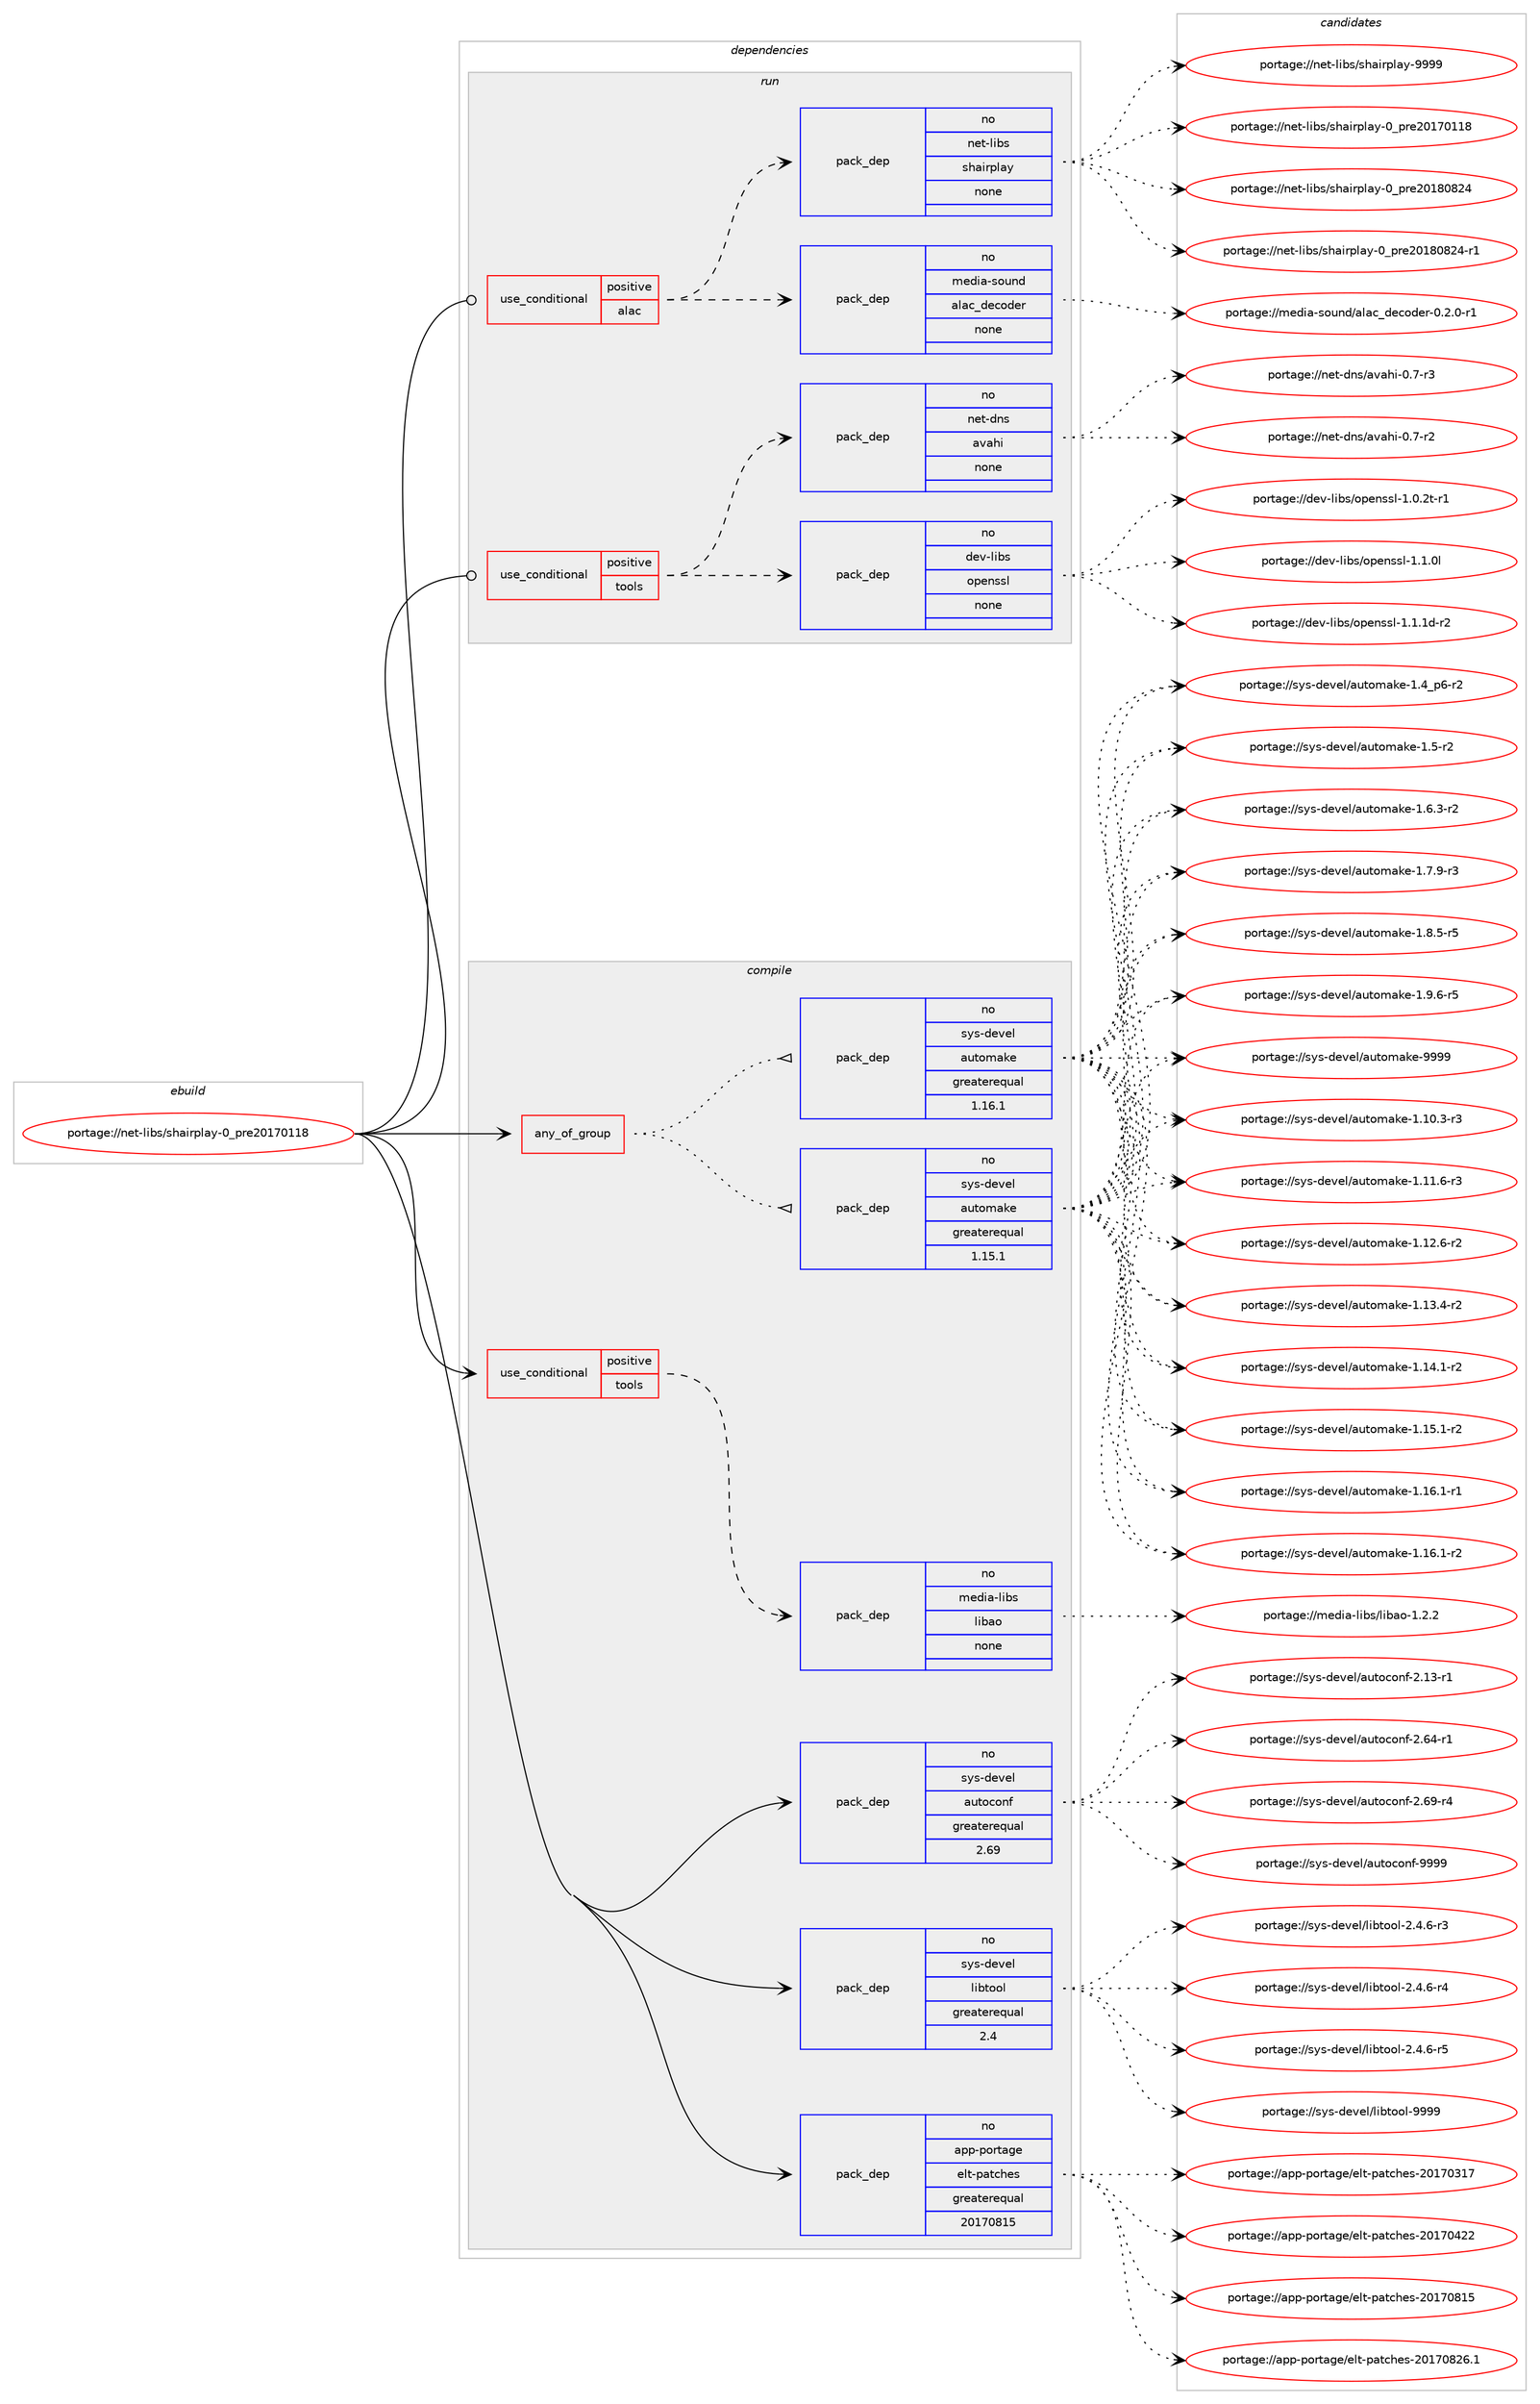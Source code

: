 digraph prolog {

# *************
# Graph options
# *************

newrank=true;
concentrate=true;
compound=true;
graph [rankdir=LR,fontname=Helvetica,fontsize=10,ranksep=1.5];#, ranksep=2.5, nodesep=0.2];
edge  [arrowhead=vee];
node  [fontname=Helvetica,fontsize=10];

# **********
# The ebuild
# **********

subgraph cluster_leftcol {
color=gray;
rank=same;
label=<<i>ebuild</i>>;
id [label="portage://net-libs/shairplay-0_pre20170118", color=red, width=4, href="../net-libs/shairplay-0_pre20170118.svg"];
}

# ****************
# The dependencies
# ****************

subgraph cluster_midcol {
color=gray;
label=<<i>dependencies</i>>;
subgraph cluster_compile {
fillcolor="#eeeeee";
style=filled;
label=<<i>compile</i>>;
subgraph any5864 {
dependency361486 [label=<<TABLE BORDER="0" CELLBORDER="1" CELLSPACING="0" CELLPADDING="4"><TR><TD CELLPADDING="10">any_of_group</TD></TR></TABLE>>, shape=none, color=red];subgraph pack265016 {
dependency361487 [label=<<TABLE BORDER="0" CELLBORDER="1" CELLSPACING="0" CELLPADDING="4" WIDTH="220"><TR><TD ROWSPAN="6" CELLPADDING="30">pack_dep</TD></TR><TR><TD WIDTH="110">no</TD></TR><TR><TD>sys-devel</TD></TR><TR><TD>automake</TD></TR><TR><TD>greaterequal</TD></TR><TR><TD>1.16.1</TD></TR></TABLE>>, shape=none, color=blue];
}
dependency361486:e -> dependency361487:w [weight=20,style="dotted",arrowhead="oinv"];
subgraph pack265017 {
dependency361488 [label=<<TABLE BORDER="0" CELLBORDER="1" CELLSPACING="0" CELLPADDING="4" WIDTH="220"><TR><TD ROWSPAN="6" CELLPADDING="30">pack_dep</TD></TR><TR><TD WIDTH="110">no</TD></TR><TR><TD>sys-devel</TD></TR><TR><TD>automake</TD></TR><TR><TD>greaterequal</TD></TR><TR><TD>1.15.1</TD></TR></TABLE>>, shape=none, color=blue];
}
dependency361486:e -> dependency361488:w [weight=20,style="dotted",arrowhead="oinv"];
}
id:e -> dependency361486:w [weight=20,style="solid",arrowhead="vee"];
subgraph cond90454 {
dependency361489 [label=<<TABLE BORDER="0" CELLBORDER="1" CELLSPACING="0" CELLPADDING="4"><TR><TD ROWSPAN="3" CELLPADDING="10">use_conditional</TD></TR><TR><TD>positive</TD></TR><TR><TD>tools</TD></TR></TABLE>>, shape=none, color=red];
subgraph pack265018 {
dependency361490 [label=<<TABLE BORDER="0" CELLBORDER="1" CELLSPACING="0" CELLPADDING="4" WIDTH="220"><TR><TD ROWSPAN="6" CELLPADDING="30">pack_dep</TD></TR><TR><TD WIDTH="110">no</TD></TR><TR><TD>media-libs</TD></TR><TR><TD>libao</TD></TR><TR><TD>none</TD></TR><TR><TD></TD></TR></TABLE>>, shape=none, color=blue];
}
dependency361489:e -> dependency361490:w [weight=20,style="dashed",arrowhead="vee"];
}
id:e -> dependency361489:w [weight=20,style="solid",arrowhead="vee"];
subgraph pack265019 {
dependency361491 [label=<<TABLE BORDER="0" CELLBORDER="1" CELLSPACING="0" CELLPADDING="4" WIDTH="220"><TR><TD ROWSPAN="6" CELLPADDING="30">pack_dep</TD></TR><TR><TD WIDTH="110">no</TD></TR><TR><TD>app-portage</TD></TR><TR><TD>elt-patches</TD></TR><TR><TD>greaterequal</TD></TR><TR><TD>20170815</TD></TR></TABLE>>, shape=none, color=blue];
}
id:e -> dependency361491:w [weight=20,style="solid",arrowhead="vee"];
subgraph pack265020 {
dependency361492 [label=<<TABLE BORDER="0" CELLBORDER="1" CELLSPACING="0" CELLPADDING="4" WIDTH="220"><TR><TD ROWSPAN="6" CELLPADDING="30">pack_dep</TD></TR><TR><TD WIDTH="110">no</TD></TR><TR><TD>sys-devel</TD></TR><TR><TD>autoconf</TD></TR><TR><TD>greaterequal</TD></TR><TR><TD>2.69</TD></TR></TABLE>>, shape=none, color=blue];
}
id:e -> dependency361492:w [weight=20,style="solid",arrowhead="vee"];
subgraph pack265021 {
dependency361493 [label=<<TABLE BORDER="0" CELLBORDER="1" CELLSPACING="0" CELLPADDING="4" WIDTH="220"><TR><TD ROWSPAN="6" CELLPADDING="30">pack_dep</TD></TR><TR><TD WIDTH="110">no</TD></TR><TR><TD>sys-devel</TD></TR><TR><TD>libtool</TD></TR><TR><TD>greaterequal</TD></TR><TR><TD>2.4</TD></TR></TABLE>>, shape=none, color=blue];
}
id:e -> dependency361493:w [weight=20,style="solid",arrowhead="vee"];
}
subgraph cluster_compileandrun {
fillcolor="#eeeeee";
style=filled;
label=<<i>compile and run</i>>;
}
subgraph cluster_run {
fillcolor="#eeeeee";
style=filled;
label=<<i>run</i>>;
subgraph cond90455 {
dependency361494 [label=<<TABLE BORDER="0" CELLBORDER="1" CELLSPACING="0" CELLPADDING="4"><TR><TD ROWSPAN="3" CELLPADDING="10">use_conditional</TD></TR><TR><TD>positive</TD></TR><TR><TD>alac</TD></TR></TABLE>>, shape=none, color=red];
subgraph pack265022 {
dependency361495 [label=<<TABLE BORDER="0" CELLBORDER="1" CELLSPACING="0" CELLPADDING="4" WIDTH="220"><TR><TD ROWSPAN="6" CELLPADDING="30">pack_dep</TD></TR><TR><TD WIDTH="110">no</TD></TR><TR><TD>media-sound</TD></TR><TR><TD>alac_decoder</TD></TR><TR><TD>none</TD></TR><TR><TD></TD></TR></TABLE>>, shape=none, color=blue];
}
dependency361494:e -> dependency361495:w [weight=20,style="dashed",arrowhead="vee"];
subgraph pack265023 {
dependency361496 [label=<<TABLE BORDER="0" CELLBORDER="1" CELLSPACING="0" CELLPADDING="4" WIDTH="220"><TR><TD ROWSPAN="6" CELLPADDING="30">pack_dep</TD></TR><TR><TD WIDTH="110">no</TD></TR><TR><TD>net-libs</TD></TR><TR><TD>shairplay</TD></TR><TR><TD>none</TD></TR><TR><TD></TD></TR></TABLE>>, shape=none, color=blue];
}
dependency361494:e -> dependency361496:w [weight=20,style="dashed",arrowhead="vee"];
}
id:e -> dependency361494:w [weight=20,style="solid",arrowhead="odot"];
subgraph cond90456 {
dependency361497 [label=<<TABLE BORDER="0" CELLBORDER="1" CELLSPACING="0" CELLPADDING="4"><TR><TD ROWSPAN="3" CELLPADDING="10">use_conditional</TD></TR><TR><TD>positive</TD></TR><TR><TD>tools</TD></TR></TABLE>>, shape=none, color=red];
subgraph pack265024 {
dependency361498 [label=<<TABLE BORDER="0" CELLBORDER="1" CELLSPACING="0" CELLPADDING="4" WIDTH="220"><TR><TD ROWSPAN="6" CELLPADDING="30">pack_dep</TD></TR><TR><TD WIDTH="110">no</TD></TR><TR><TD>dev-libs</TD></TR><TR><TD>openssl</TD></TR><TR><TD>none</TD></TR><TR><TD></TD></TR></TABLE>>, shape=none, color=blue];
}
dependency361497:e -> dependency361498:w [weight=20,style="dashed",arrowhead="vee"];
subgraph pack265025 {
dependency361499 [label=<<TABLE BORDER="0" CELLBORDER="1" CELLSPACING="0" CELLPADDING="4" WIDTH="220"><TR><TD ROWSPAN="6" CELLPADDING="30">pack_dep</TD></TR><TR><TD WIDTH="110">no</TD></TR><TR><TD>net-dns</TD></TR><TR><TD>avahi</TD></TR><TR><TD>none</TD></TR><TR><TD></TD></TR></TABLE>>, shape=none, color=blue];
}
dependency361497:e -> dependency361499:w [weight=20,style="dashed",arrowhead="vee"];
}
id:e -> dependency361497:w [weight=20,style="solid",arrowhead="odot"];
}
}

# **************
# The candidates
# **************

subgraph cluster_choices {
rank=same;
color=gray;
label=<<i>candidates</i>>;

subgraph choice265016 {
color=black;
nodesep=1;
choiceportage11512111545100101118101108479711711611110997107101454946494846514511451 [label="portage://sys-devel/automake-1.10.3-r3", color=red, width=4,href="../sys-devel/automake-1.10.3-r3.svg"];
choiceportage11512111545100101118101108479711711611110997107101454946494946544511451 [label="portage://sys-devel/automake-1.11.6-r3", color=red, width=4,href="../sys-devel/automake-1.11.6-r3.svg"];
choiceportage11512111545100101118101108479711711611110997107101454946495046544511450 [label="portage://sys-devel/automake-1.12.6-r2", color=red, width=4,href="../sys-devel/automake-1.12.6-r2.svg"];
choiceportage11512111545100101118101108479711711611110997107101454946495146524511450 [label="portage://sys-devel/automake-1.13.4-r2", color=red, width=4,href="../sys-devel/automake-1.13.4-r2.svg"];
choiceportage11512111545100101118101108479711711611110997107101454946495246494511450 [label="portage://sys-devel/automake-1.14.1-r2", color=red, width=4,href="../sys-devel/automake-1.14.1-r2.svg"];
choiceportage11512111545100101118101108479711711611110997107101454946495346494511450 [label="portage://sys-devel/automake-1.15.1-r2", color=red, width=4,href="../sys-devel/automake-1.15.1-r2.svg"];
choiceportage11512111545100101118101108479711711611110997107101454946495446494511449 [label="portage://sys-devel/automake-1.16.1-r1", color=red, width=4,href="../sys-devel/automake-1.16.1-r1.svg"];
choiceportage11512111545100101118101108479711711611110997107101454946495446494511450 [label="portage://sys-devel/automake-1.16.1-r2", color=red, width=4,href="../sys-devel/automake-1.16.1-r2.svg"];
choiceportage115121115451001011181011084797117116111109971071014549465295112544511450 [label="portage://sys-devel/automake-1.4_p6-r2", color=red, width=4,href="../sys-devel/automake-1.4_p6-r2.svg"];
choiceportage11512111545100101118101108479711711611110997107101454946534511450 [label="portage://sys-devel/automake-1.5-r2", color=red, width=4,href="../sys-devel/automake-1.5-r2.svg"];
choiceportage115121115451001011181011084797117116111109971071014549465446514511450 [label="portage://sys-devel/automake-1.6.3-r2", color=red, width=4,href="../sys-devel/automake-1.6.3-r2.svg"];
choiceportage115121115451001011181011084797117116111109971071014549465546574511451 [label="portage://sys-devel/automake-1.7.9-r3", color=red, width=4,href="../sys-devel/automake-1.7.9-r3.svg"];
choiceportage115121115451001011181011084797117116111109971071014549465646534511453 [label="portage://sys-devel/automake-1.8.5-r5", color=red, width=4,href="../sys-devel/automake-1.8.5-r5.svg"];
choiceportage115121115451001011181011084797117116111109971071014549465746544511453 [label="portage://sys-devel/automake-1.9.6-r5", color=red, width=4,href="../sys-devel/automake-1.9.6-r5.svg"];
choiceportage115121115451001011181011084797117116111109971071014557575757 [label="portage://sys-devel/automake-9999", color=red, width=4,href="../sys-devel/automake-9999.svg"];
dependency361487:e -> choiceportage11512111545100101118101108479711711611110997107101454946494846514511451:w [style=dotted,weight="100"];
dependency361487:e -> choiceportage11512111545100101118101108479711711611110997107101454946494946544511451:w [style=dotted,weight="100"];
dependency361487:e -> choiceportage11512111545100101118101108479711711611110997107101454946495046544511450:w [style=dotted,weight="100"];
dependency361487:e -> choiceportage11512111545100101118101108479711711611110997107101454946495146524511450:w [style=dotted,weight="100"];
dependency361487:e -> choiceportage11512111545100101118101108479711711611110997107101454946495246494511450:w [style=dotted,weight="100"];
dependency361487:e -> choiceportage11512111545100101118101108479711711611110997107101454946495346494511450:w [style=dotted,weight="100"];
dependency361487:e -> choiceportage11512111545100101118101108479711711611110997107101454946495446494511449:w [style=dotted,weight="100"];
dependency361487:e -> choiceportage11512111545100101118101108479711711611110997107101454946495446494511450:w [style=dotted,weight="100"];
dependency361487:e -> choiceportage115121115451001011181011084797117116111109971071014549465295112544511450:w [style=dotted,weight="100"];
dependency361487:e -> choiceportage11512111545100101118101108479711711611110997107101454946534511450:w [style=dotted,weight="100"];
dependency361487:e -> choiceportage115121115451001011181011084797117116111109971071014549465446514511450:w [style=dotted,weight="100"];
dependency361487:e -> choiceportage115121115451001011181011084797117116111109971071014549465546574511451:w [style=dotted,weight="100"];
dependency361487:e -> choiceportage115121115451001011181011084797117116111109971071014549465646534511453:w [style=dotted,weight="100"];
dependency361487:e -> choiceportage115121115451001011181011084797117116111109971071014549465746544511453:w [style=dotted,weight="100"];
dependency361487:e -> choiceportage115121115451001011181011084797117116111109971071014557575757:w [style=dotted,weight="100"];
}
subgraph choice265017 {
color=black;
nodesep=1;
choiceportage11512111545100101118101108479711711611110997107101454946494846514511451 [label="portage://sys-devel/automake-1.10.3-r3", color=red, width=4,href="../sys-devel/automake-1.10.3-r3.svg"];
choiceportage11512111545100101118101108479711711611110997107101454946494946544511451 [label="portage://sys-devel/automake-1.11.6-r3", color=red, width=4,href="../sys-devel/automake-1.11.6-r3.svg"];
choiceportage11512111545100101118101108479711711611110997107101454946495046544511450 [label="portage://sys-devel/automake-1.12.6-r2", color=red, width=4,href="../sys-devel/automake-1.12.6-r2.svg"];
choiceportage11512111545100101118101108479711711611110997107101454946495146524511450 [label="portage://sys-devel/automake-1.13.4-r2", color=red, width=4,href="../sys-devel/automake-1.13.4-r2.svg"];
choiceportage11512111545100101118101108479711711611110997107101454946495246494511450 [label="portage://sys-devel/automake-1.14.1-r2", color=red, width=4,href="../sys-devel/automake-1.14.1-r2.svg"];
choiceportage11512111545100101118101108479711711611110997107101454946495346494511450 [label="portage://sys-devel/automake-1.15.1-r2", color=red, width=4,href="../sys-devel/automake-1.15.1-r2.svg"];
choiceportage11512111545100101118101108479711711611110997107101454946495446494511449 [label="portage://sys-devel/automake-1.16.1-r1", color=red, width=4,href="../sys-devel/automake-1.16.1-r1.svg"];
choiceportage11512111545100101118101108479711711611110997107101454946495446494511450 [label="portage://sys-devel/automake-1.16.1-r2", color=red, width=4,href="../sys-devel/automake-1.16.1-r2.svg"];
choiceportage115121115451001011181011084797117116111109971071014549465295112544511450 [label="portage://sys-devel/automake-1.4_p6-r2", color=red, width=4,href="../sys-devel/automake-1.4_p6-r2.svg"];
choiceportage11512111545100101118101108479711711611110997107101454946534511450 [label="portage://sys-devel/automake-1.5-r2", color=red, width=4,href="../sys-devel/automake-1.5-r2.svg"];
choiceportage115121115451001011181011084797117116111109971071014549465446514511450 [label="portage://sys-devel/automake-1.6.3-r2", color=red, width=4,href="../sys-devel/automake-1.6.3-r2.svg"];
choiceportage115121115451001011181011084797117116111109971071014549465546574511451 [label="portage://sys-devel/automake-1.7.9-r3", color=red, width=4,href="../sys-devel/automake-1.7.9-r3.svg"];
choiceportage115121115451001011181011084797117116111109971071014549465646534511453 [label="portage://sys-devel/automake-1.8.5-r5", color=red, width=4,href="../sys-devel/automake-1.8.5-r5.svg"];
choiceportage115121115451001011181011084797117116111109971071014549465746544511453 [label="portage://sys-devel/automake-1.9.6-r5", color=red, width=4,href="../sys-devel/automake-1.9.6-r5.svg"];
choiceportage115121115451001011181011084797117116111109971071014557575757 [label="portage://sys-devel/automake-9999", color=red, width=4,href="../sys-devel/automake-9999.svg"];
dependency361488:e -> choiceportage11512111545100101118101108479711711611110997107101454946494846514511451:w [style=dotted,weight="100"];
dependency361488:e -> choiceportage11512111545100101118101108479711711611110997107101454946494946544511451:w [style=dotted,weight="100"];
dependency361488:e -> choiceportage11512111545100101118101108479711711611110997107101454946495046544511450:w [style=dotted,weight="100"];
dependency361488:e -> choiceportage11512111545100101118101108479711711611110997107101454946495146524511450:w [style=dotted,weight="100"];
dependency361488:e -> choiceportage11512111545100101118101108479711711611110997107101454946495246494511450:w [style=dotted,weight="100"];
dependency361488:e -> choiceportage11512111545100101118101108479711711611110997107101454946495346494511450:w [style=dotted,weight="100"];
dependency361488:e -> choiceportage11512111545100101118101108479711711611110997107101454946495446494511449:w [style=dotted,weight="100"];
dependency361488:e -> choiceportage11512111545100101118101108479711711611110997107101454946495446494511450:w [style=dotted,weight="100"];
dependency361488:e -> choiceportage115121115451001011181011084797117116111109971071014549465295112544511450:w [style=dotted,weight="100"];
dependency361488:e -> choiceportage11512111545100101118101108479711711611110997107101454946534511450:w [style=dotted,weight="100"];
dependency361488:e -> choiceportage115121115451001011181011084797117116111109971071014549465446514511450:w [style=dotted,weight="100"];
dependency361488:e -> choiceportage115121115451001011181011084797117116111109971071014549465546574511451:w [style=dotted,weight="100"];
dependency361488:e -> choiceportage115121115451001011181011084797117116111109971071014549465646534511453:w [style=dotted,weight="100"];
dependency361488:e -> choiceportage115121115451001011181011084797117116111109971071014549465746544511453:w [style=dotted,weight="100"];
dependency361488:e -> choiceportage115121115451001011181011084797117116111109971071014557575757:w [style=dotted,weight="100"];
}
subgraph choice265018 {
color=black;
nodesep=1;
choiceportage109101100105974510810598115471081059897111454946504650 [label="portage://media-libs/libao-1.2.2", color=red, width=4,href="../media-libs/libao-1.2.2.svg"];
dependency361490:e -> choiceportage109101100105974510810598115471081059897111454946504650:w [style=dotted,weight="100"];
}
subgraph choice265019 {
color=black;
nodesep=1;
choiceportage97112112451121111141169710310147101108116451129711699104101115455048495548514955 [label="portage://app-portage/elt-patches-20170317", color=red, width=4,href="../app-portage/elt-patches-20170317.svg"];
choiceportage97112112451121111141169710310147101108116451129711699104101115455048495548525050 [label="portage://app-portage/elt-patches-20170422", color=red, width=4,href="../app-portage/elt-patches-20170422.svg"];
choiceportage97112112451121111141169710310147101108116451129711699104101115455048495548564953 [label="portage://app-portage/elt-patches-20170815", color=red, width=4,href="../app-portage/elt-patches-20170815.svg"];
choiceportage971121124511211111411697103101471011081164511297116991041011154550484955485650544649 [label="portage://app-portage/elt-patches-20170826.1", color=red, width=4,href="../app-portage/elt-patches-20170826.1.svg"];
dependency361491:e -> choiceportage97112112451121111141169710310147101108116451129711699104101115455048495548514955:w [style=dotted,weight="100"];
dependency361491:e -> choiceportage97112112451121111141169710310147101108116451129711699104101115455048495548525050:w [style=dotted,weight="100"];
dependency361491:e -> choiceportage97112112451121111141169710310147101108116451129711699104101115455048495548564953:w [style=dotted,weight="100"];
dependency361491:e -> choiceportage971121124511211111411697103101471011081164511297116991041011154550484955485650544649:w [style=dotted,weight="100"];
}
subgraph choice265020 {
color=black;
nodesep=1;
choiceportage1151211154510010111810110847971171161119911111010245504649514511449 [label="portage://sys-devel/autoconf-2.13-r1", color=red, width=4,href="../sys-devel/autoconf-2.13-r1.svg"];
choiceportage1151211154510010111810110847971171161119911111010245504654524511449 [label="portage://sys-devel/autoconf-2.64-r1", color=red, width=4,href="../sys-devel/autoconf-2.64-r1.svg"];
choiceportage1151211154510010111810110847971171161119911111010245504654574511452 [label="portage://sys-devel/autoconf-2.69-r4", color=red, width=4,href="../sys-devel/autoconf-2.69-r4.svg"];
choiceportage115121115451001011181011084797117116111991111101024557575757 [label="portage://sys-devel/autoconf-9999", color=red, width=4,href="../sys-devel/autoconf-9999.svg"];
dependency361492:e -> choiceportage1151211154510010111810110847971171161119911111010245504649514511449:w [style=dotted,weight="100"];
dependency361492:e -> choiceportage1151211154510010111810110847971171161119911111010245504654524511449:w [style=dotted,weight="100"];
dependency361492:e -> choiceportage1151211154510010111810110847971171161119911111010245504654574511452:w [style=dotted,weight="100"];
dependency361492:e -> choiceportage115121115451001011181011084797117116111991111101024557575757:w [style=dotted,weight="100"];
}
subgraph choice265021 {
color=black;
nodesep=1;
choiceportage1151211154510010111810110847108105981161111111084550465246544511451 [label="portage://sys-devel/libtool-2.4.6-r3", color=red, width=4,href="../sys-devel/libtool-2.4.6-r3.svg"];
choiceportage1151211154510010111810110847108105981161111111084550465246544511452 [label="portage://sys-devel/libtool-2.4.6-r4", color=red, width=4,href="../sys-devel/libtool-2.4.6-r4.svg"];
choiceportage1151211154510010111810110847108105981161111111084550465246544511453 [label="portage://sys-devel/libtool-2.4.6-r5", color=red, width=4,href="../sys-devel/libtool-2.4.6-r5.svg"];
choiceportage1151211154510010111810110847108105981161111111084557575757 [label="portage://sys-devel/libtool-9999", color=red, width=4,href="../sys-devel/libtool-9999.svg"];
dependency361493:e -> choiceportage1151211154510010111810110847108105981161111111084550465246544511451:w [style=dotted,weight="100"];
dependency361493:e -> choiceportage1151211154510010111810110847108105981161111111084550465246544511452:w [style=dotted,weight="100"];
dependency361493:e -> choiceportage1151211154510010111810110847108105981161111111084550465246544511453:w [style=dotted,weight="100"];
dependency361493:e -> choiceportage1151211154510010111810110847108105981161111111084557575757:w [style=dotted,weight="100"];
}
subgraph choice265022 {
color=black;
nodesep=1;
choiceportage10910110010597451151111171101004797108979995100101991111001011144548465046484511449 [label="portage://media-sound/alac_decoder-0.2.0-r1", color=red, width=4,href="../media-sound/alac_decoder-0.2.0-r1.svg"];
dependency361495:e -> choiceportage10910110010597451151111171101004797108979995100101991111001011144548465046484511449:w [style=dotted,weight="100"];
}
subgraph choice265023 {
color=black;
nodesep=1;
choiceportage11010111645108105981154711510497105114112108971214548951121141015048495548494956 [label="portage://net-libs/shairplay-0_pre20170118", color=red, width=4,href="../net-libs/shairplay-0_pre20170118.svg"];
choiceportage11010111645108105981154711510497105114112108971214548951121141015048495648565052 [label="portage://net-libs/shairplay-0_pre20180824", color=red, width=4,href="../net-libs/shairplay-0_pre20180824.svg"];
choiceportage110101116451081059811547115104971051141121089712145489511211410150484956485650524511449 [label="portage://net-libs/shairplay-0_pre20180824-r1", color=red, width=4,href="../net-libs/shairplay-0_pre20180824-r1.svg"];
choiceportage11010111645108105981154711510497105114112108971214557575757 [label="portage://net-libs/shairplay-9999", color=red, width=4,href="../net-libs/shairplay-9999.svg"];
dependency361496:e -> choiceportage11010111645108105981154711510497105114112108971214548951121141015048495548494956:w [style=dotted,weight="100"];
dependency361496:e -> choiceportage11010111645108105981154711510497105114112108971214548951121141015048495648565052:w [style=dotted,weight="100"];
dependency361496:e -> choiceportage110101116451081059811547115104971051141121089712145489511211410150484956485650524511449:w [style=dotted,weight="100"];
dependency361496:e -> choiceportage11010111645108105981154711510497105114112108971214557575757:w [style=dotted,weight="100"];
}
subgraph choice265024 {
color=black;
nodesep=1;
choiceportage1001011184510810598115471111121011101151151084549464846501164511449 [label="portage://dev-libs/openssl-1.0.2t-r1", color=red, width=4,href="../dev-libs/openssl-1.0.2t-r1.svg"];
choiceportage100101118451081059811547111112101110115115108454946494648108 [label="portage://dev-libs/openssl-1.1.0l", color=red, width=4,href="../dev-libs/openssl-1.1.0l.svg"];
choiceportage1001011184510810598115471111121011101151151084549464946491004511450 [label="portage://dev-libs/openssl-1.1.1d-r2", color=red, width=4,href="../dev-libs/openssl-1.1.1d-r2.svg"];
dependency361498:e -> choiceportage1001011184510810598115471111121011101151151084549464846501164511449:w [style=dotted,weight="100"];
dependency361498:e -> choiceportage100101118451081059811547111112101110115115108454946494648108:w [style=dotted,weight="100"];
dependency361498:e -> choiceportage1001011184510810598115471111121011101151151084549464946491004511450:w [style=dotted,weight="100"];
}
subgraph choice265025 {
color=black;
nodesep=1;
choiceportage11010111645100110115479711897104105454846554511450 [label="portage://net-dns/avahi-0.7-r2", color=red, width=4,href="../net-dns/avahi-0.7-r2.svg"];
choiceportage11010111645100110115479711897104105454846554511451 [label="portage://net-dns/avahi-0.7-r3", color=red, width=4,href="../net-dns/avahi-0.7-r3.svg"];
dependency361499:e -> choiceportage11010111645100110115479711897104105454846554511450:w [style=dotted,weight="100"];
dependency361499:e -> choiceportage11010111645100110115479711897104105454846554511451:w [style=dotted,weight="100"];
}
}

}
